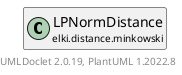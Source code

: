 @startuml
    remove .*\.(Instance|Par|Parameterizer|Factory)$
    set namespaceSeparator none
    hide empty fields
    hide empty methods

    class "<size:14>LPNormDistance.Par\n<size:10>elki.distance.minkowski" as elki.distance.minkowski.LPNormDistance.Par [[LPNormDistance.Par.html]] {
        {static} +P_ID: OptionID
        #p: double
        +configure(Parameterization): void
        +make(): LPNormDistance
    }

    interface "<size:14>Parameterizer\n<size:10>elki.utilities.optionhandling" as elki.utilities.optionhandling.Parameterizer [[../../utilities/optionhandling/Parameterizer.html]] {
        {abstract} +make(): Object
    }
    class "<size:14>LPNormDistance\n<size:10>elki.distance.minkowski" as elki.distance.minkowski.LPNormDistance [[LPNormDistance.html]]

    elki.utilities.optionhandling.Parameterizer <|.. elki.distance.minkowski.LPNormDistance.Par
    elki.distance.minkowski.LPNormDistance +-- elki.distance.minkowski.LPNormDistance.Par

    center footer UMLDoclet 2.0.19, PlantUML 1.2022.8
@enduml
